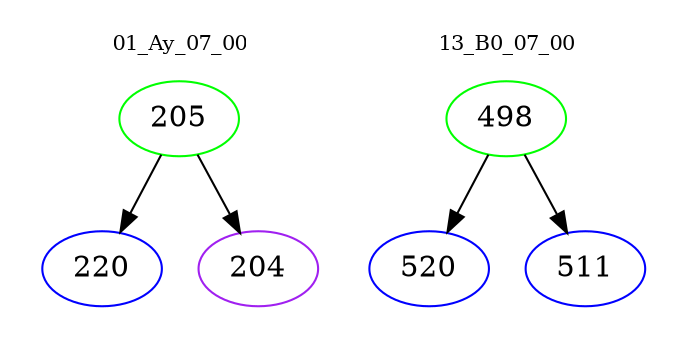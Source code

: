 digraph{
subgraph cluster_0 {
color = white
label = "01_Ay_07_00";
fontsize=10;
T0_205 [label="205", color="green"]
T0_205 -> T0_220 [color="black"]
T0_220 [label="220", color="blue"]
T0_205 -> T0_204 [color="black"]
T0_204 [label="204", color="purple"]
}
subgraph cluster_1 {
color = white
label = "13_B0_07_00";
fontsize=10;
T1_498 [label="498", color="green"]
T1_498 -> T1_520 [color="black"]
T1_520 [label="520", color="blue"]
T1_498 -> T1_511 [color="black"]
T1_511 [label="511", color="blue"]
}
}
